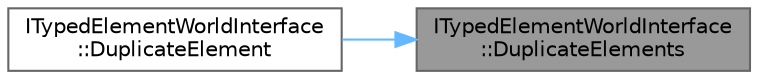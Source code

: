 digraph "ITypedElementWorldInterface::DuplicateElements"
{
 // INTERACTIVE_SVG=YES
 // LATEX_PDF_SIZE
  bgcolor="transparent";
  edge [fontname=Helvetica,fontsize=10,labelfontname=Helvetica,labelfontsize=10];
  node [fontname=Helvetica,fontsize=10,shape=box,height=0.2,width=0.4];
  rankdir="RL";
  Node1 [id="Node000001",label="ITypedElementWorldInterface\l::DuplicateElements",height=0.2,width=0.4,color="gray40", fillcolor="grey60", style="filled", fontcolor="black",tooltip="Duplicate the given set of elements."];
  Node1 -> Node2 [id="edge1_Node000001_Node000002",dir="back",color="steelblue1",style="solid",tooltip=" "];
  Node2 [id="Node000002",label="ITypedElementWorldInterface\l::DuplicateElement",height=0.2,width=0.4,color="grey40", fillcolor="white", style="filled",URL="$dd/dac/classITypedElementWorldInterface.html#a81b5af3d82adcf2de1824d0f4e0d61bf",tooltip="Duplicate the given element."];
}
